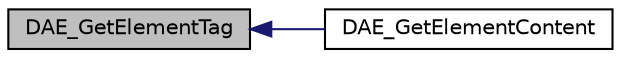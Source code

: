 digraph "DAE_GetElementTag"
{
  edge [fontname="Helvetica",fontsize="10",labelfontname="Helvetica",labelfontsize="10"];
  node [fontname="Helvetica",fontsize="10",shape=record];
  rankdir="LR";
  Node137 [label="DAE_GetElementTag",height=0.2,width=0.4,color="black", fillcolor="grey75", style="filled", fontcolor="black"];
  Node137 -> Node138 [dir="back",color="midnightblue",fontsize="10",style="solid",fontname="Helvetica"];
  Node138 [label="DAE_GetElementContent",height=0.2,width=0.4,color="black", fillcolor="white", style="filled",URL="$fbxcolladautils_8h.html#a8ad56792aad4343fc12428f8235f7d38"];
}
